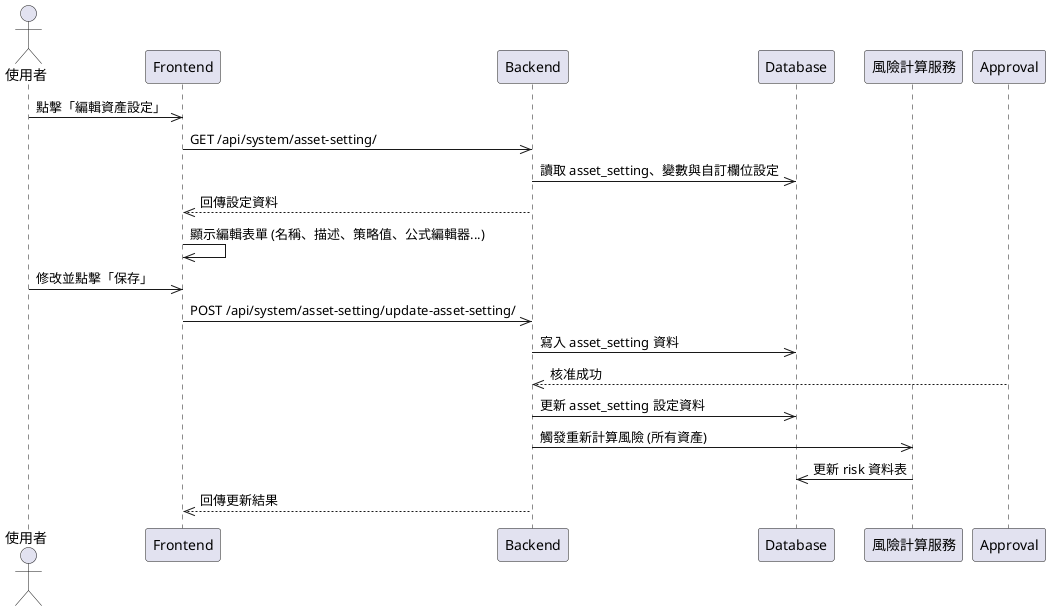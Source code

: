 @startuml

actor User as "使用者"
participant Frontend
participant Backend
participant Database
participant Service as "風險計算服務"

User ->> Frontend: 點擊「編輯資產設定」
Frontend ->> Backend: GET /api/system/asset-setting/
Backend ->> Database: 讀取 asset_setting、變數與自訂欄位設定
Backend -->> Frontend: 回傳設定資料
Frontend ->> Frontend: 顯示編輯表單 (名稱、描述、策略值、公式編輯器...)
User ->> Frontend: 修改並點擊「保存」
Frontend ->> Backend: POST /api/system/asset-setting/update-asset-setting/
Backend ->> Database: 寫入 asset_setting 資料
Approval-->>Backend: 核准成功


Backend ->> Database: 更新 asset_setting 設定資料

Backend ->> Service: 觸發重新計算風險 (所有資產)
Service ->> Database: 更新 risk 資料表
Backend -->> Frontend: 回傳更新結果
@enduml
